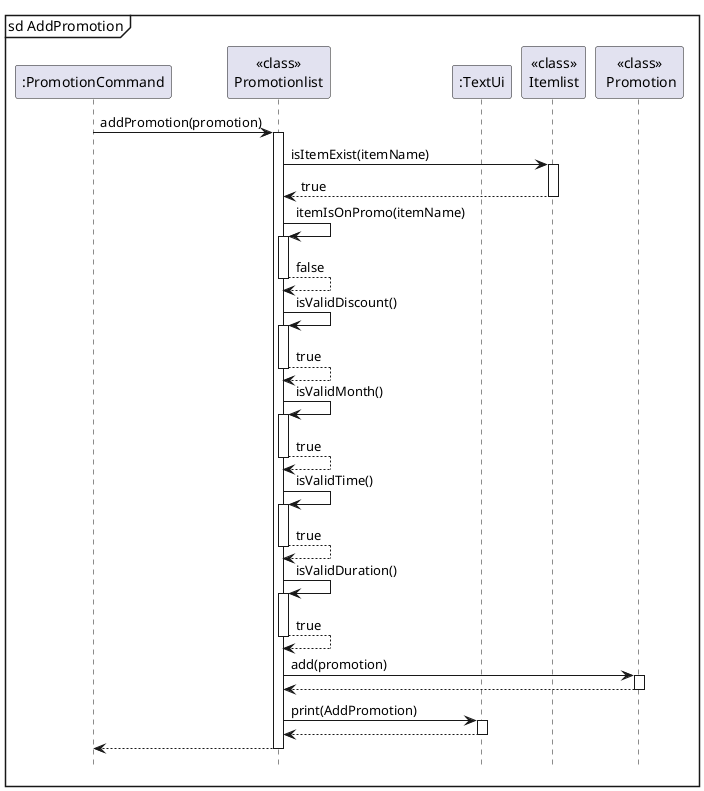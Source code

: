 @startuml
'https://plantuml.com/sequence-diagram

mainframe sd AddPromotion
autoactivate on

participant ":PromotionCommand" as PromotionCommand
participant "<<class>>\nPromotionlist" as Promotionlist
participant ":TextUi" as TextUi
participant "<<class>>\nItemlist" as Itemlist
participant "<<class>>\n Promotion" as Promotion

PromotionCommand -> Promotionlist : addPromotion(promotion)
Promotionlist -> Itemlist : isItemExist(itemName)
Itemlist --> Promotionlist : true
Promotionlist -> Promotionlist : itemIsOnPromo(itemName)
return false
Promotionlist -> Promotionlist : isValidDiscount()
return true
Promotionlist -> Promotionlist : isValidMonth()
return true
Promotionlist -> Promotionlist : isValidTime()
return true
Promotionlist -> Promotionlist : isValidDuration()
return true
Promotionlist -> Promotion : add(promotion)
Promotion --> Promotionlist
Promotionlist -> TextUi : print(AddPromotion)
TextUi --> Promotionlist
Promotionlist --> PromotionCommand

hide footbox
@enduml